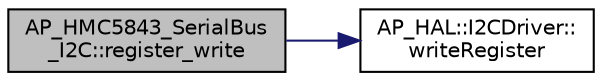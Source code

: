 digraph "AP_HMC5843_SerialBus_I2C::register_write"
{
 // INTERACTIVE_SVG=YES
  edge [fontname="Helvetica",fontsize="10",labelfontname="Helvetica",labelfontsize="10"];
  node [fontname="Helvetica",fontsize="10",shape=record];
  rankdir="LR";
  Node1 [label="AP_HMC5843_SerialBus\l_I2C::register_write",height=0.2,width=0.4,color="black", fillcolor="grey75", style="filled", fontcolor="black"];
  Node1 -> Node2 [color="midnightblue",fontsize="10",style="solid",fontname="Helvetica"];
  Node2 [label="AP_HAL::I2CDriver::\lwriteRegister",height=0.2,width=0.4,color="black", fillcolor="white", style="filled",URL="$classAP__HAL_1_1I2CDriver.html#a8e28e01b86bd1cb03efb7162f340444e"];
}

